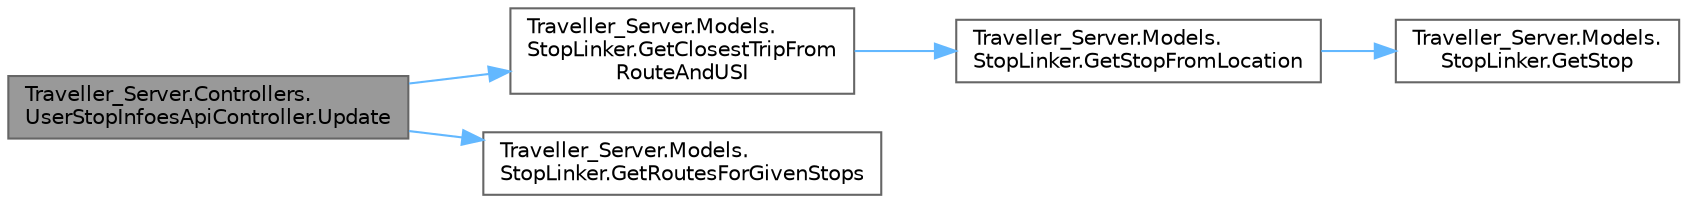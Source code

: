 digraph "Traveller_Server.Controllers.UserStopInfoesApiController.Update"
{
 // LATEX_PDF_SIZE
  bgcolor="transparent";
  edge [fontname=Helvetica,fontsize=10,labelfontname=Helvetica,labelfontsize=10];
  node [fontname=Helvetica,fontsize=10,shape=box,height=0.2,width=0.4];
  rankdir="LR";
  Node1 [label="Traveller_Server.Controllers.\lUserStopInfoesApiController.Update",height=0.2,width=0.4,color="gray40", fillcolor="grey60", style="filled", fontcolor="black",tooltip="One of the main methods of user trackings, used to update the user stop locations in the database...."];
  Node1 -> Node2 [color="steelblue1",style="solid"];
  Node2 [label="Traveller_Server.Models.\lStopLinker.GetClosestTripFrom\lRouteAndUSI",height=0.2,width=0.4,color="grey40", fillcolor="white", style="filled",URL="$class_traveller___server_1_1_models_1_1_stop_linker.html#afbfe1ec47eb7b115d933b479b9848ede",tooltip="Get the closest trip for the given route and user stop info."];
  Node2 -> Node3 [color="steelblue1",style="solid"];
  Node3 [label="Traveller_Server.Models.\lStopLinker.GetStopFromLocation",height=0.2,width=0.4,color="grey40", fillcolor="white", style="filled",URL="$class_traveller___server_1_1_models_1_1_stop_linker.html#af41d2705319359a722105ec1e6b3d2ca",tooltip="Get a GTFS Stop from a Location."];
  Node3 -> Node4 [color="steelblue1",style="solid"];
  Node4 [label="Traveller_Server.Models.\lStopLinker.GetStop",height=0.2,width=0.4,color="grey40", fillcolor="white", style="filled",URL="$class_traveller___server_1_1_models_1_1_stop_linker.html#a061ad69b5a542103ac2ad7c251ece1ca",tooltip="Function to get a GTFS stop from latitude and longitude."];
  Node1 -> Node5 [color="steelblue1",style="solid"];
  Node5 [label="Traveller_Server.Models.\lStopLinker.GetRoutesForGivenStops",height=0.2,width=0.4,color="grey40", fillcolor="white", style="filled",URL="$class_traveller___server_1_1_models_1_1_stop_linker.html#a9e4db6618436c631fde6bfa4ee1ebb24",tooltip="Get a list of possible routes with the given User Stop Infos in the sequence."];
}
